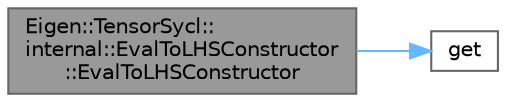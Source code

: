digraph "Eigen::TensorSycl::internal::EvalToLHSConstructor::EvalToLHSConstructor"
{
 // LATEX_PDF_SIZE
  bgcolor="transparent";
  edge [fontname=Helvetica,fontsize=10,labelfontname=Helvetica,labelfontsize=10];
  node [fontname=Helvetica,fontsize=10,shape=box,height=0.2,width=0.4];
  rankdir="LR";
  Node1 [id="Node000001",label="Eigen::TensorSycl::\linternal::EvalToLHSConstructor\l::EvalToLHSConstructor",height=0.2,width=0.4,color="gray40", fillcolor="grey60", style="filled", fontcolor="black",tooltip=" "];
  Node1 -> Node2 [id="edge2_Node000001_Node000002",color="steelblue1",style="solid",tooltip=" "];
  Node2 [id="Node000002",label="get",height=0.2,width=0.4,color="grey40", fillcolor="white", style="filled",URL="$stdlist__overload_8cpp.html#a120a90058439faee14791b33f94c0693",tooltip=" "];
}
